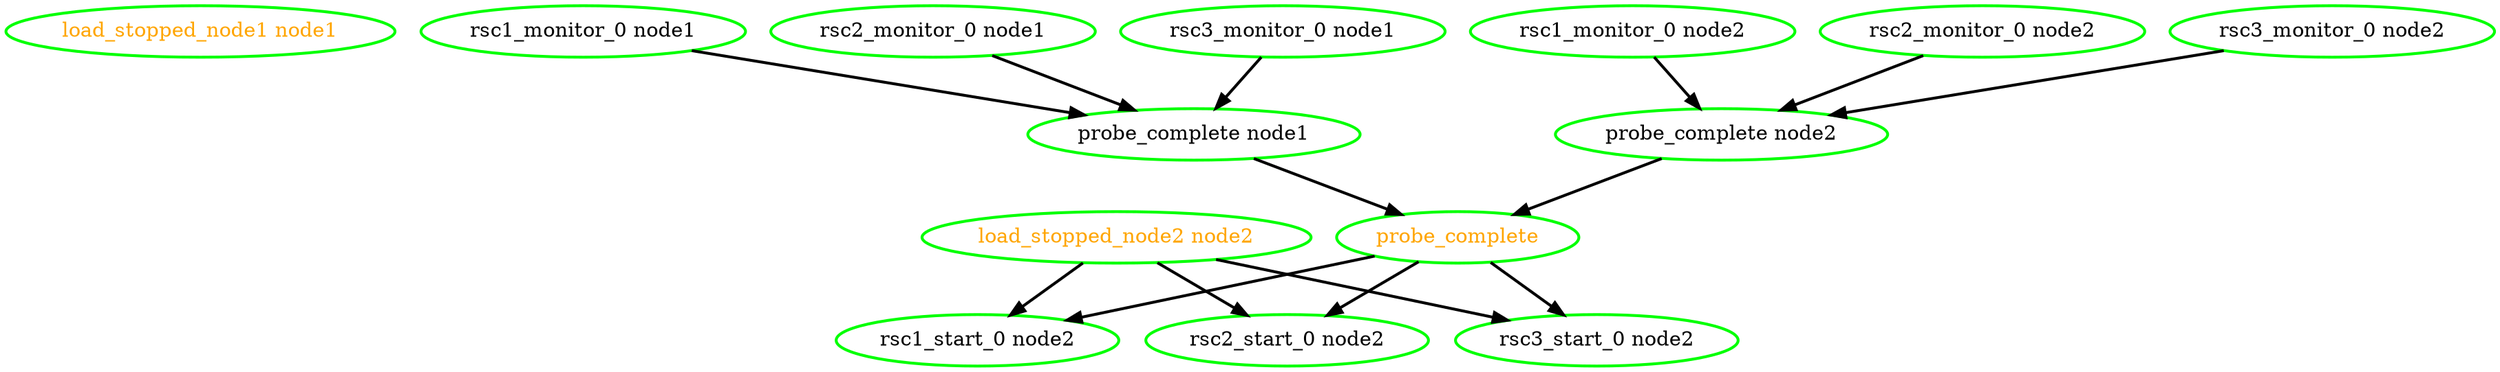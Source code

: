 digraph "g" {
"load_stopped_node1 node1" [ style=bold color="green" fontcolor="orange"]
"load_stopped_node2 node2" -> "rsc1_start_0 node2" [ style = bold]
"load_stopped_node2 node2" -> "rsc2_start_0 node2" [ style = bold]
"load_stopped_node2 node2" -> "rsc3_start_0 node2" [ style = bold]
"load_stopped_node2 node2" [ style=bold color="green" fontcolor="orange"]
"probe_complete node1" -> "probe_complete" [ style = bold]
"probe_complete node1" [ style=bold color="green" fontcolor="black"]
"probe_complete node2" -> "probe_complete" [ style = bold]
"probe_complete node2" [ style=bold color="green" fontcolor="black"]
"probe_complete" -> "rsc1_start_0 node2" [ style = bold]
"probe_complete" -> "rsc2_start_0 node2" [ style = bold]
"probe_complete" -> "rsc3_start_0 node2" [ style = bold]
"probe_complete" [ style=bold color="green" fontcolor="orange"]
"rsc1_monitor_0 node1" -> "probe_complete node1" [ style = bold]
"rsc1_monitor_0 node1" [ style=bold color="green" fontcolor="black"]
"rsc1_monitor_0 node2" -> "probe_complete node2" [ style = bold]
"rsc1_monitor_0 node2" [ style=bold color="green" fontcolor="black"]
"rsc1_start_0 node2" [ style=bold color="green" fontcolor="black"]
"rsc2_monitor_0 node1" -> "probe_complete node1" [ style = bold]
"rsc2_monitor_0 node1" [ style=bold color="green" fontcolor="black"]
"rsc2_monitor_0 node2" -> "probe_complete node2" [ style = bold]
"rsc2_monitor_0 node2" [ style=bold color="green" fontcolor="black"]
"rsc2_start_0 node2" [ style=bold color="green" fontcolor="black"]
"rsc3_monitor_0 node1" -> "probe_complete node1" [ style = bold]
"rsc3_monitor_0 node1" [ style=bold color="green" fontcolor="black"]
"rsc3_monitor_0 node2" -> "probe_complete node2" [ style = bold]
"rsc3_monitor_0 node2" [ style=bold color="green" fontcolor="black"]
"rsc3_start_0 node2" [ style=bold color="green" fontcolor="black"]
}
